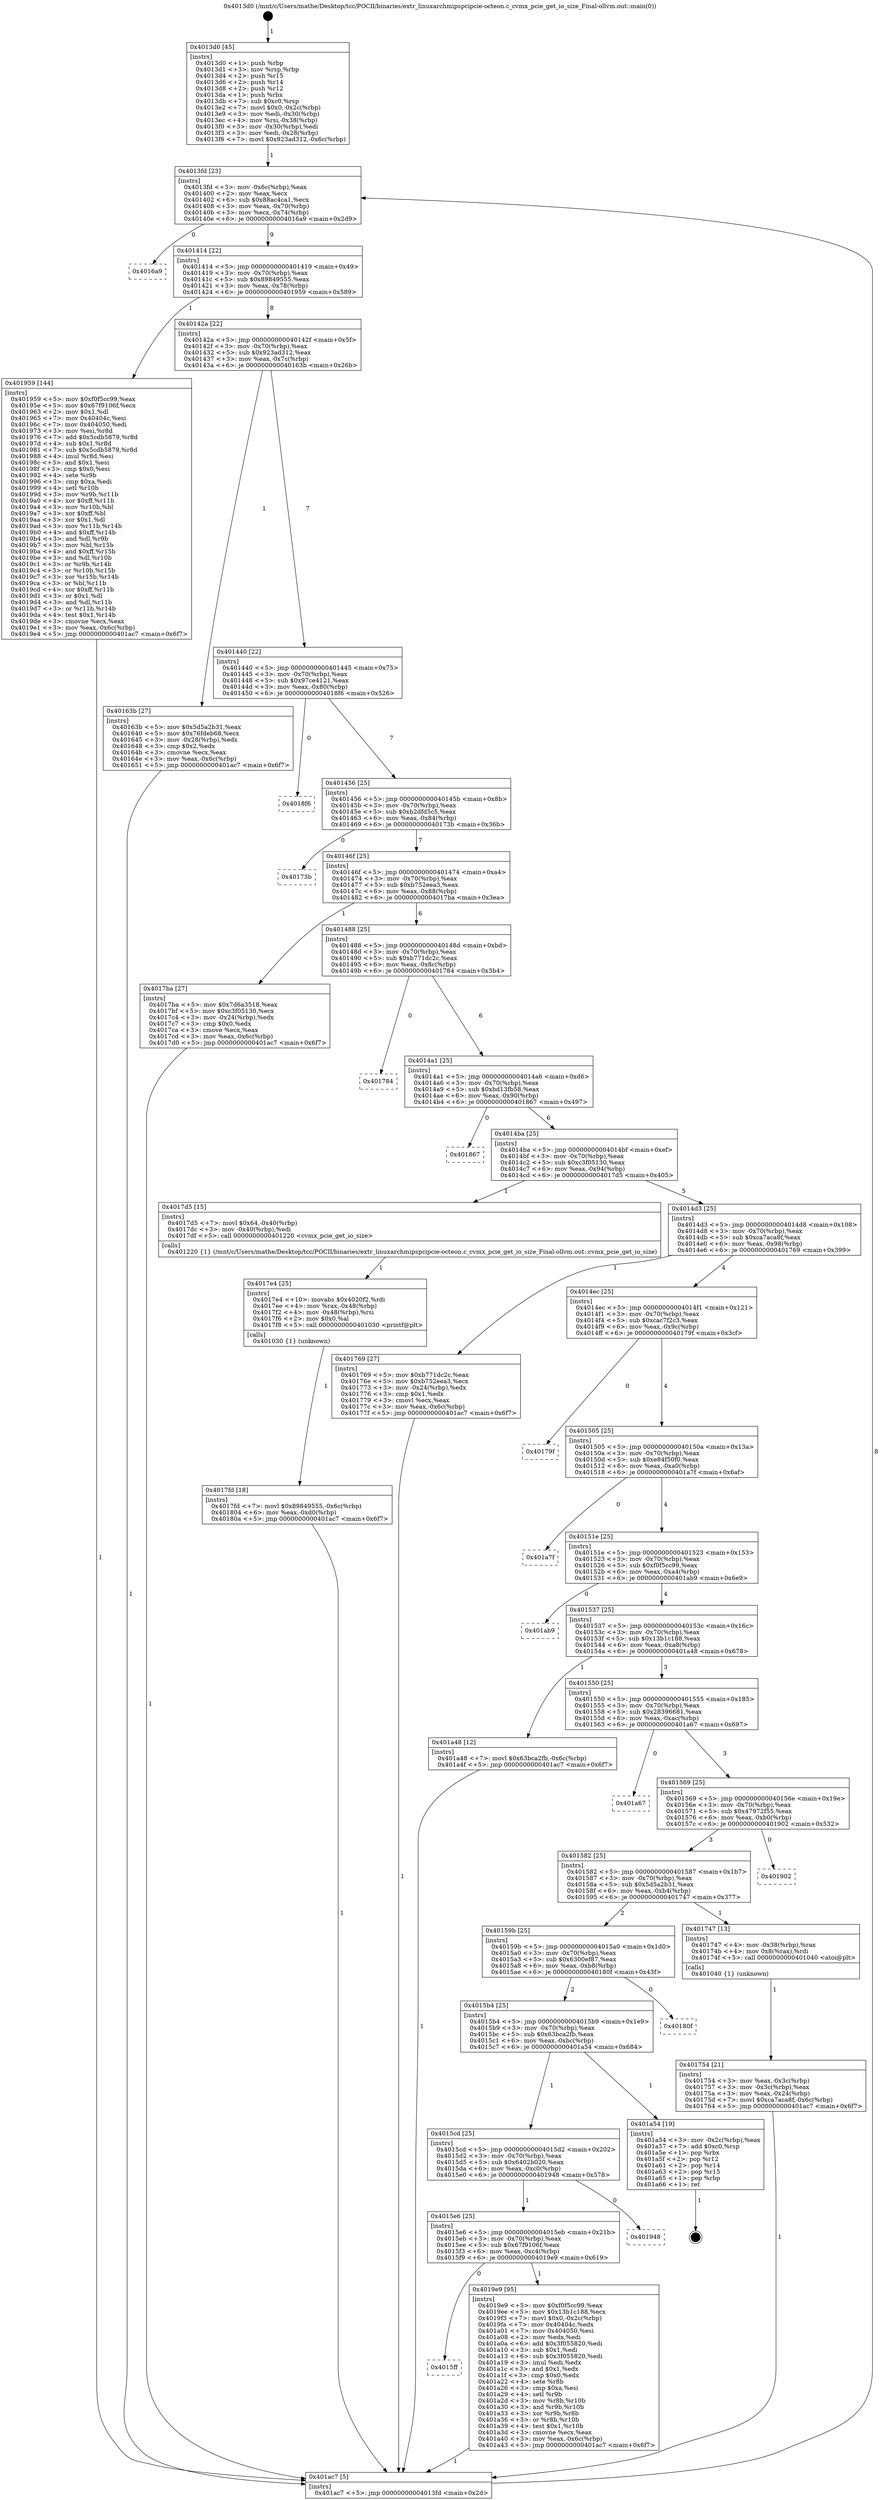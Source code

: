 digraph "0x4013d0" {
  label = "0x4013d0 (/mnt/c/Users/mathe/Desktop/tcc/POCII/binaries/extr_linuxarchmipspcipcie-octeon.c_cvmx_pcie_get_io_size_Final-ollvm.out::main(0))"
  labelloc = "t"
  node[shape=record]

  Entry [label="",width=0.3,height=0.3,shape=circle,fillcolor=black,style=filled]
  "0x4013fd" [label="{
     0x4013fd [23]\l
     | [instrs]\l
     &nbsp;&nbsp;0x4013fd \<+3\>: mov -0x6c(%rbp),%eax\l
     &nbsp;&nbsp;0x401400 \<+2\>: mov %eax,%ecx\l
     &nbsp;&nbsp;0x401402 \<+6\>: sub $0x88ac4ca1,%ecx\l
     &nbsp;&nbsp;0x401408 \<+3\>: mov %eax,-0x70(%rbp)\l
     &nbsp;&nbsp;0x40140b \<+3\>: mov %ecx,-0x74(%rbp)\l
     &nbsp;&nbsp;0x40140e \<+6\>: je 00000000004016a9 \<main+0x2d9\>\l
  }"]
  "0x4016a9" [label="{
     0x4016a9\l
  }", style=dashed]
  "0x401414" [label="{
     0x401414 [22]\l
     | [instrs]\l
     &nbsp;&nbsp;0x401414 \<+5\>: jmp 0000000000401419 \<main+0x49\>\l
     &nbsp;&nbsp;0x401419 \<+3\>: mov -0x70(%rbp),%eax\l
     &nbsp;&nbsp;0x40141c \<+5\>: sub $0x89849555,%eax\l
     &nbsp;&nbsp;0x401421 \<+3\>: mov %eax,-0x78(%rbp)\l
     &nbsp;&nbsp;0x401424 \<+6\>: je 0000000000401959 \<main+0x589\>\l
  }"]
  Exit [label="",width=0.3,height=0.3,shape=circle,fillcolor=black,style=filled,peripheries=2]
  "0x401959" [label="{
     0x401959 [144]\l
     | [instrs]\l
     &nbsp;&nbsp;0x401959 \<+5\>: mov $0xf0f5cc99,%eax\l
     &nbsp;&nbsp;0x40195e \<+5\>: mov $0x67f9106f,%ecx\l
     &nbsp;&nbsp;0x401963 \<+2\>: mov $0x1,%dl\l
     &nbsp;&nbsp;0x401965 \<+7\>: mov 0x40404c,%esi\l
     &nbsp;&nbsp;0x40196c \<+7\>: mov 0x404050,%edi\l
     &nbsp;&nbsp;0x401973 \<+3\>: mov %esi,%r8d\l
     &nbsp;&nbsp;0x401976 \<+7\>: add $0x5cdb5879,%r8d\l
     &nbsp;&nbsp;0x40197d \<+4\>: sub $0x1,%r8d\l
     &nbsp;&nbsp;0x401981 \<+7\>: sub $0x5cdb5879,%r8d\l
     &nbsp;&nbsp;0x401988 \<+4\>: imul %r8d,%esi\l
     &nbsp;&nbsp;0x40198c \<+3\>: and $0x1,%esi\l
     &nbsp;&nbsp;0x40198f \<+3\>: cmp $0x0,%esi\l
     &nbsp;&nbsp;0x401992 \<+4\>: sete %r9b\l
     &nbsp;&nbsp;0x401996 \<+3\>: cmp $0xa,%edi\l
     &nbsp;&nbsp;0x401999 \<+4\>: setl %r10b\l
     &nbsp;&nbsp;0x40199d \<+3\>: mov %r9b,%r11b\l
     &nbsp;&nbsp;0x4019a0 \<+4\>: xor $0xff,%r11b\l
     &nbsp;&nbsp;0x4019a4 \<+3\>: mov %r10b,%bl\l
     &nbsp;&nbsp;0x4019a7 \<+3\>: xor $0xff,%bl\l
     &nbsp;&nbsp;0x4019aa \<+3\>: xor $0x1,%dl\l
     &nbsp;&nbsp;0x4019ad \<+3\>: mov %r11b,%r14b\l
     &nbsp;&nbsp;0x4019b0 \<+4\>: and $0xff,%r14b\l
     &nbsp;&nbsp;0x4019b4 \<+3\>: and %dl,%r9b\l
     &nbsp;&nbsp;0x4019b7 \<+3\>: mov %bl,%r15b\l
     &nbsp;&nbsp;0x4019ba \<+4\>: and $0xff,%r15b\l
     &nbsp;&nbsp;0x4019be \<+3\>: and %dl,%r10b\l
     &nbsp;&nbsp;0x4019c1 \<+3\>: or %r9b,%r14b\l
     &nbsp;&nbsp;0x4019c4 \<+3\>: or %r10b,%r15b\l
     &nbsp;&nbsp;0x4019c7 \<+3\>: xor %r15b,%r14b\l
     &nbsp;&nbsp;0x4019ca \<+3\>: or %bl,%r11b\l
     &nbsp;&nbsp;0x4019cd \<+4\>: xor $0xff,%r11b\l
     &nbsp;&nbsp;0x4019d1 \<+3\>: or $0x1,%dl\l
     &nbsp;&nbsp;0x4019d4 \<+3\>: and %dl,%r11b\l
     &nbsp;&nbsp;0x4019d7 \<+3\>: or %r11b,%r14b\l
     &nbsp;&nbsp;0x4019da \<+4\>: test $0x1,%r14b\l
     &nbsp;&nbsp;0x4019de \<+3\>: cmovne %ecx,%eax\l
     &nbsp;&nbsp;0x4019e1 \<+3\>: mov %eax,-0x6c(%rbp)\l
     &nbsp;&nbsp;0x4019e4 \<+5\>: jmp 0000000000401ac7 \<main+0x6f7\>\l
  }"]
  "0x40142a" [label="{
     0x40142a [22]\l
     | [instrs]\l
     &nbsp;&nbsp;0x40142a \<+5\>: jmp 000000000040142f \<main+0x5f\>\l
     &nbsp;&nbsp;0x40142f \<+3\>: mov -0x70(%rbp),%eax\l
     &nbsp;&nbsp;0x401432 \<+5\>: sub $0x923ad312,%eax\l
     &nbsp;&nbsp;0x401437 \<+3\>: mov %eax,-0x7c(%rbp)\l
     &nbsp;&nbsp;0x40143a \<+6\>: je 000000000040163b \<main+0x26b\>\l
  }"]
  "0x4015ff" [label="{
     0x4015ff\l
  }", style=dashed]
  "0x40163b" [label="{
     0x40163b [27]\l
     | [instrs]\l
     &nbsp;&nbsp;0x40163b \<+5\>: mov $0x5d5a2b31,%eax\l
     &nbsp;&nbsp;0x401640 \<+5\>: mov $0x76fdeb68,%ecx\l
     &nbsp;&nbsp;0x401645 \<+3\>: mov -0x28(%rbp),%edx\l
     &nbsp;&nbsp;0x401648 \<+3\>: cmp $0x2,%edx\l
     &nbsp;&nbsp;0x40164b \<+3\>: cmovne %ecx,%eax\l
     &nbsp;&nbsp;0x40164e \<+3\>: mov %eax,-0x6c(%rbp)\l
     &nbsp;&nbsp;0x401651 \<+5\>: jmp 0000000000401ac7 \<main+0x6f7\>\l
  }"]
  "0x401440" [label="{
     0x401440 [22]\l
     | [instrs]\l
     &nbsp;&nbsp;0x401440 \<+5\>: jmp 0000000000401445 \<main+0x75\>\l
     &nbsp;&nbsp;0x401445 \<+3\>: mov -0x70(%rbp),%eax\l
     &nbsp;&nbsp;0x401448 \<+5\>: sub $0x97ce4121,%eax\l
     &nbsp;&nbsp;0x40144d \<+3\>: mov %eax,-0x80(%rbp)\l
     &nbsp;&nbsp;0x401450 \<+6\>: je 00000000004018f6 \<main+0x526\>\l
  }"]
  "0x401ac7" [label="{
     0x401ac7 [5]\l
     | [instrs]\l
     &nbsp;&nbsp;0x401ac7 \<+5\>: jmp 00000000004013fd \<main+0x2d\>\l
  }"]
  "0x4013d0" [label="{
     0x4013d0 [45]\l
     | [instrs]\l
     &nbsp;&nbsp;0x4013d0 \<+1\>: push %rbp\l
     &nbsp;&nbsp;0x4013d1 \<+3\>: mov %rsp,%rbp\l
     &nbsp;&nbsp;0x4013d4 \<+2\>: push %r15\l
     &nbsp;&nbsp;0x4013d6 \<+2\>: push %r14\l
     &nbsp;&nbsp;0x4013d8 \<+2\>: push %r12\l
     &nbsp;&nbsp;0x4013da \<+1\>: push %rbx\l
     &nbsp;&nbsp;0x4013db \<+7\>: sub $0xc0,%rsp\l
     &nbsp;&nbsp;0x4013e2 \<+7\>: movl $0x0,-0x2c(%rbp)\l
     &nbsp;&nbsp;0x4013e9 \<+3\>: mov %edi,-0x30(%rbp)\l
     &nbsp;&nbsp;0x4013ec \<+4\>: mov %rsi,-0x38(%rbp)\l
     &nbsp;&nbsp;0x4013f0 \<+3\>: mov -0x30(%rbp),%edi\l
     &nbsp;&nbsp;0x4013f3 \<+3\>: mov %edi,-0x28(%rbp)\l
     &nbsp;&nbsp;0x4013f6 \<+7\>: movl $0x923ad312,-0x6c(%rbp)\l
  }"]
  "0x4019e9" [label="{
     0x4019e9 [95]\l
     | [instrs]\l
     &nbsp;&nbsp;0x4019e9 \<+5\>: mov $0xf0f5cc99,%eax\l
     &nbsp;&nbsp;0x4019ee \<+5\>: mov $0x13b1c188,%ecx\l
     &nbsp;&nbsp;0x4019f3 \<+7\>: movl $0x0,-0x2c(%rbp)\l
     &nbsp;&nbsp;0x4019fa \<+7\>: mov 0x40404c,%edx\l
     &nbsp;&nbsp;0x401a01 \<+7\>: mov 0x404050,%esi\l
     &nbsp;&nbsp;0x401a08 \<+2\>: mov %edx,%edi\l
     &nbsp;&nbsp;0x401a0a \<+6\>: add $0x3f055820,%edi\l
     &nbsp;&nbsp;0x401a10 \<+3\>: sub $0x1,%edi\l
     &nbsp;&nbsp;0x401a13 \<+6\>: sub $0x3f055820,%edi\l
     &nbsp;&nbsp;0x401a19 \<+3\>: imul %edi,%edx\l
     &nbsp;&nbsp;0x401a1c \<+3\>: and $0x1,%edx\l
     &nbsp;&nbsp;0x401a1f \<+3\>: cmp $0x0,%edx\l
     &nbsp;&nbsp;0x401a22 \<+4\>: sete %r8b\l
     &nbsp;&nbsp;0x401a26 \<+3\>: cmp $0xa,%esi\l
     &nbsp;&nbsp;0x401a29 \<+4\>: setl %r9b\l
     &nbsp;&nbsp;0x401a2d \<+3\>: mov %r8b,%r10b\l
     &nbsp;&nbsp;0x401a30 \<+3\>: and %r9b,%r10b\l
     &nbsp;&nbsp;0x401a33 \<+3\>: xor %r9b,%r8b\l
     &nbsp;&nbsp;0x401a36 \<+3\>: or %r8b,%r10b\l
     &nbsp;&nbsp;0x401a39 \<+4\>: test $0x1,%r10b\l
     &nbsp;&nbsp;0x401a3d \<+3\>: cmovne %ecx,%eax\l
     &nbsp;&nbsp;0x401a40 \<+3\>: mov %eax,-0x6c(%rbp)\l
     &nbsp;&nbsp;0x401a43 \<+5\>: jmp 0000000000401ac7 \<main+0x6f7\>\l
  }"]
  "0x4018f6" [label="{
     0x4018f6\l
  }", style=dashed]
  "0x401456" [label="{
     0x401456 [25]\l
     | [instrs]\l
     &nbsp;&nbsp;0x401456 \<+5\>: jmp 000000000040145b \<main+0x8b\>\l
     &nbsp;&nbsp;0x40145b \<+3\>: mov -0x70(%rbp),%eax\l
     &nbsp;&nbsp;0x40145e \<+5\>: sub $0xb2dfd5c5,%eax\l
     &nbsp;&nbsp;0x401463 \<+6\>: mov %eax,-0x84(%rbp)\l
     &nbsp;&nbsp;0x401469 \<+6\>: je 000000000040173b \<main+0x36b\>\l
  }"]
  "0x4015e6" [label="{
     0x4015e6 [25]\l
     | [instrs]\l
     &nbsp;&nbsp;0x4015e6 \<+5\>: jmp 00000000004015eb \<main+0x21b\>\l
     &nbsp;&nbsp;0x4015eb \<+3\>: mov -0x70(%rbp),%eax\l
     &nbsp;&nbsp;0x4015ee \<+5\>: sub $0x67f9106f,%eax\l
     &nbsp;&nbsp;0x4015f3 \<+6\>: mov %eax,-0xc4(%rbp)\l
     &nbsp;&nbsp;0x4015f9 \<+6\>: je 00000000004019e9 \<main+0x619\>\l
  }"]
  "0x40173b" [label="{
     0x40173b\l
  }", style=dashed]
  "0x40146f" [label="{
     0x40146f [25]\l
     | [instrs]\l
     &nbsp;&nbsp;0x40146f \<+5\>: jmp 0000000000401474 \<main+0xa4\>\l
     &nbsp;&nbsp;0x401474 \<+3\>: mov -0x70(%rbp),%eax\l
     &nbsp;&nbsp;0x401477 \<+5\>: sub $0xb752eea3,%eax\l
     &nbsp;&nbsp;0x40147c \<+6\>: mov %eax,-0x88(%rbp)\l
     &nbsp;&nbsp;0x401482 \<+6\>: je 00000000004017ba \<main+0x3ea\>\l
  }"]
  "0x401948" [label="{
     0x401948\l
  }", style=dashed]
  "0x4017ba" [label="{
     0x4017ba [27]\l
     | [instrs]\l
     &nbsp;&nbsp;0x4017ba \<+5\>: mov $0x7d6a3518,%eax\l
     &nbsp;&nbsp;0x4017bf \<+5\>: mov $0xc3f05130,%ecx\l
     &nbsp;&nbsp;0x4017c4 \<+3\>: mov -0x24(%rbp),%edx\l
     &nbsp;&nbsp;0x4017c7 \<+3\>: cmp $0x0,%edx\l
     &nbsp;&nbsp;0x4017ca \<+3\>: cmove %ecx,%eax\l
     &nbsp;&nbsp;0x4017cd \<+3\>: mov %eax,-0x6c(%rbp)\l
     &nbsp;&nbsp;0x4017d0 \<+5\>: jmp 0000000000401ac7 \<main+0x6f7\>\l
  }"]
  "0x401488" [label="{
     0x401488 [25]\l
     | [instrs]\l
     &nbsp;&nbsp;0x401488 \<+5\>: jmp 000000000040148d \<main+0xbd\>\l
     &nbsp;&nbsp;0x40148d \<+3\>: mov -0x70(%rbp),%eax\l
     &nbsp;&nbsp;0x401490 \<+5\>: sub $0xb771dc2c,%eax\l
     &nbsp;&nbsp;0x401495 \<+6\>: mov %eax,-0x8c(%rbp)\l
     &nbsp;&nbsp;0x40149b \<+6\>: je 0000000000401784 \<main+0x3b4\>\l
  }"]
  "0x4015cd" [label="{
     0x4015cd [25]\l
     | [instrs]\l
     &nbsp;&nbsp;0x4015cd \<+5\>: jmp 00000000004015d2 \<main+0x202\>\l
     &nbsp;&nbsp;0x4015d2 \<+3\>: mov -0x70(%rbp),%eax\l
     &nbsp;&nbsp;0x4015d5 \<+5\>: sub $0x6402b020,%eax\l
     &nbsp;&nbsp;0x4015da \<+6\>: mov %eax,-0xc0(%rbp)\l
     &nbsp;&nbsp;0x4015e0 \<+6\>: je 0000000000401948 \<main+0x578\>\l
  }"]
  "0x401784" [label="{
     0x401784\l
  }", style=dashed]
  "0x4014a1" [label="{
     0x4014a1 [25]\l
     | [instrs]\l
     &nbsp;&nbsp;0x4014a1 \<+5\>: jmp 00000000004014a6 \<main+0xd6\>\l
     &nbsp;&nbsp;0x4014a6 \<+3\>: mov -0x70(%rbp),%eax\l
     &nbsp;&nbsp;0x4014a9 \<+5\>: sub $0xbd13fb58,%eax\l
     &nbsp;&nbsp;0x4014ae \<+6\>: mov %eax,-0x90(%rbp)\l
     &nbsp;&nbsp;0x4014b4 \<+6\>: je 0000000000401867 \<main+0x497\>\l
  }"]
  "0x401a54" [label="{
     0x401a54 [19]\l
     | [instrs]\l
     &nbsp;&nbsp;0x401a54 \<+3\>: mov -0x2c(%rbp),%eax\l
     &nbsp;&nbsp;0x401a57 \<+7\>: add $0xc0,%rsp\l
     &nbsp;&nbsp;0x401a5e \<+1\>: pop %rbx\l
     &nbsp;&nbsp;0x401a5f \<+2\>: pop %r12\l
     &nbsp;&nbsp;0x401a61 \<+2\>: pop %r14\l
     &nbsp;&nbsp;0x401a63 \<+2\>: pop %r15\l
     &nbsp;&nbsp;0x401a65 \<+1\>: pop %rbp\l
     &nbsp;&nbsp;0x401a66 \<+1\>: ret\l
  }"]
  "0x401867" [label="{
     0x401867\l
  }", style=dashed]
  "0x4014ba" [label="{
     0x4014ba [25]\l
     | [instrs]\l
     &nbsp;&nbsp;0x4014ba \<+5\>: jmp 00000000004014bf \<main+0xef\>\l
     &nbsp;&nbsp;0x4014bf \<+3\>: mov -0x70(%rbp),%eax\l
     &nbsp;&nbsp;0x4014c2 \<+5\>: sub $0xc3f05130,%eax\l
     &nbsp;&nbsp;0x4014c7 \<+6\>: mov %eax,-0x94(%rbp)\l
     &nbsp;&nbsp;0x4014cd \<+6\>: je 00000000004017d5 \<main+0x405\>\l
  }"]
  "0x4015b4" [label="{
     0x4015b4 [25]\l
     | [instrs]\l
     &nbsp;&nbsp;0x4015b4 \<+5\>: jmp 00000000004015b9 \<main+0x1e9\>\l
     &nbsp;&nbsp;0x4015b9 \<+3\>: mov -0x70(%rbp),%eax\l
     &nbsp;&nbsp;0x4015bc \<+5\>: sub $0x63bca2fb,%eax\l
     &nbsp;&nbsp;0x4015c1 \<+6\>: mov %eax,-0xbc(%rbp)\l
     &nbsp;&nbsp;0x4015c7 \<+6\>: je 0000000000401a54 \<main+0x684\>\l
  }"]
  "0x4017d5" [label="{
     0x4017d5 [15]\l
     | [instrs]\l
     &nbsp;&nbsp;0x4017d5 \<+7\>: movl $0x64,-0x40(%rbp)\l
     &nbsp;&nbsp;0x4017dc \<+3\>: mov -0x40(%rbp),%edi\l
     &nbsp;&nbsp;0x4017df \<+5\>: call 0000000000401220 \<cvmx_pcie_get_io_size\>\l
     | [calls]\l
     &nbsp;&nbsp;0x401220 \{1\} (/mnt/c/Users/mathe/Desktop/tcc/POCII/binaries/extr_linuxarchmipspcipcie-octeon.c_cvmx_pcie_get_io_size_Final-ollvm.out::cvmx_pcie_get_io_size)\l
  }"]
  "0x4014d3" [label="{
     0x4014d3 [25]\l
     | [instrs]\l
     &nbsp;&nbsp;0x4014d3 \<+5\>: jmp 00000000004014d8 \<main+0x108\>\l
     &nbsp;&nbsp;0x4014d8 \<+3\>: mov -0x70(%rbp),%eax\l
     &nbsp;&nbsp;0x4014db \<+5\>: sub $0xca7aca8f,%eax\l
     &nbsp;&nbsp;0x4014e0 \<+6\>: mov %eax,-0x98(%rbp)\l
     &nbsp;&nbsp;0x4014e6 \<+6\>: je 0000000000401769 \<main+0x399\>\l
  }"]
  "0x40180f" [label="{
     0x40180f\l
  }", style=dashed]
  "0x401769" [label="{
     0x401769 [27]\l
     | [instrs]\l
     &nbsp;&nbsp;0x401769 \<+5\>: mov $0xb771dc2c,%eax\l
     &nbsp;&nbsp;0x40176e \<+5\>: mov $0xb752eea3,%ecx\l
     &nbsp;&nbsp;0x401773 \<+3\>: mov -0x24(%rbp),%edx\l
     &nbsp;&nbsp;0x401776 \<+3\>: cmp $0x1,%edx\l
     &nbsp;&nbsp;0x401779 \<+3\>: cmovl %ecx,%eax\l
     &nbsp;&nbsp;0x40177c \<+3\>: mov %eax,-0x6c(%rbp)\l
     &nbsp;&nbsp;0x40177f \<+5\>: jmp 0000000000401ac7 \<main+0x6f7\>\l
  }"]
  "0x4014ec" [label="{
     0x4014ec [25]\l
     | [instrs]\l
     &nbsp;&nbsp;0x4014ec \<+5\>: jmp 00000000004014f1 \<main+0x121\>\l
     &nbsp;&nbsp;0x4014f1 \<+3\>: mov -0x70(%rbp),%eax\l
     &nbsp;&nbsp;0x4014f4 \<+5\>: sub $0xcac7f2c3,%eax\l
     &nbsp;&nbsp;0x4014f9 \<+6\>: mov %eax,-0x9c(%rbp)\l
     &nbsp;&nbsp;0x4014ff \<+6\>: je 000000000040179f \<main+0x3cf\>\l
  }"]
  "0x4017fd" [label="{
     0x4017fd [18]\l
     | [instrs]\l
     &nbsp;&nbsp;0x4017fd \<+7\>: movl $0x89849555,-0x6c(%rbp)\l
     &nbsp;&nbsp;0x401804 \<+6\>: mov %eax,-0xd0(%rbp)\l
     &nbsp;&nbsp;0x40180a \<+5\>: jmp 0000000000401ac7 \<main+0x6f7\>\l
  }"]
  "0x40179f" [label="{
     0x40179f\l
  }", style=dashed]
  "0x401505" [label="{
     0x401505 [25]\l
     | [instrs]\l
     &nbsp;&nbsp;0x401505 \<+5\>: jmp 000000000040150a \<main+0x13a\>\l
     &nbsp;&nbsp;0x40150a \<+3\>: mov -0x70(%rbp),%eax\l
     &nbsp;&nbsp;0x40150d \<+5\>: sub $0xe84f50f0,%eax\l
     &nbsp;&nbsp;0x401512 \<+6\>: mov %eax,-0xa0(%rbp)\l
     &nbsp;&nbsp;0x401518 \<+6\>: je 0000000000401a7f \<main+0x6af\>\l
  }"]
  "0x4017e4" [label="{
     0x4017e4 [25]\l
     | [instrs]\l
     &nbsp;&nbsp;0x4017e4 \<+10\>: movabs $0x4020f2,%rdi\l
     &nbsp;&nbsp;0x4017ee \<+4\>: mov %rax,-0x48(%rbp)\l
     &nbsp;&nbsp;0x4017f2 \<+4\>: mov -0x48(%rbp),%rsi\l
     &nbsp;&nbsp;0x4017f6 \<+2\>: mov $0x0,%al\l
     &nbsp;&nbsp;0x4017f8 \<+5\>: call 0000000000401030 \<printf@plt\>\l
     | [calls]\l
     &nbsp;&nbsp;0x401030 \{1\} (unknown)\l
  }"]
  "0x401a7f" [label="{
     0x401a7f\l
  }", style=dashed]
  "0x40151e" [label="{
     0x40151e [25]\l
     | [instrs]\l
     &nbsp;&nbsp;0x40151e \<+5\>: jmp 0000000000401523 \<main+0x153\>\l
     &nbsp;&nbsp;0x401523 \<+3\>: mov -0x70(%rbp),%eax\l
     &nbsp;&nbsp;0x401526 \<+5\>: sub $0xf0f5cc99,%eax\l
     &nbsp;&nbsp;0x40152b \<+6\>: mov %eax,-0xa4(%rbp)\l
     &nbsp;&nbsp;0x401531 \<+6\>: je 0000000000401ab9 \<main+0x6e9\>\l
  }"]
  "0x401754" [label="{
     0x401754 [21]\l
     | [instrs]\l
     &nbsp;&nbsp;0x401754 \<+3\>: mov %eax,-0x3c(%rbp)\l
     &nbsp;&nbsp;0x401757 \<+3\>: mov -0x3c(%rbp),%eax\l
     &nbsp;&nbsp;0x40175a \<+3\>: mov %eax,-0x24(%rbp)\l
     &nbsp;&nbsp;0x40175d \<+7\>: movl $0xca7aca8f,-0x6c(%rbp)\l
     &nbsp;&nbsp;0x401764 \<+5\>: jmp 0000000000401ac7 \<main+0x6f7\>\l
  }"]
  "0x401ab9" [label="{
     0x401ab9\l
  }", style=dashed]
  "0x401537" [label="{
     0x401537 [25]\l
     | [instrs]\l
     &nbsp;&nbsp;0x401537 \<+5\>: jmp 000000000040153c \<main+0x16c\>\l
     &nbsp;&nbsp;0x40153c \<+3\>: mov -0x70(%rbp),%eax\l
     &nbsp;&nbsp;0x40153f \<+5\>: sub $0x13b1c188,%eax\l
     &nbsp;&nbsp;0x401544 \<+6\>: mov %eax,-0xa8(%rbp)\l
     &nbsp;&nbsp;0x40154a \<+6\>: je 0000000000401a48 \<main+0x678\>\l
  }"]
  "0x40159b" [label="{
     0x40159b [25]\l
     | [instrs]\l
     &nbsp;&nbsp;0x40159b \<+5\>: jmp 00000000004015a0 \<main+0x1d0\>\l
     &nbsp;&nbsp;0x4015a0 \<+3\>: mov -0x70(%rbp),%eax\l
     &nbsp;&nbsp;0x4015a3 \<+5\>: sub $0x6300ef87,%eax\l
     &nbsp;&nbsp;0x4015a8 \<+6\>: mov %eax,-0xb8(%rbp)\l
     &nbsp;&nbsp;0x4015ae \<+6\>: je 000000000040180f \<main+0x43f\>\l
  }"]
  "0x401a48" [label="{
     0x401a48 [12]\l
     | [instrs]\l
     &nbsp;&nbsp;0x401a48 \<+7\>: movl $0x63bca2fb,-0x6c(%rbp)\l
     &nbsp;&nbsp;0x401a4f \<+5\>: jmp 0000000000401ac7 \<main+0x6f7\>\l
  }"]
  "0x401550" [label="{
     0x401550 [25]\l
     | [instrs]\l
     &nbsp;&nbsp;0x401550 \<+5\>: jmp 0000000000401555 \<main+0x185\>\l
     &nbsp;&nbsp;0x401555 \<+3\>: mov -0x70(%rbp),%eax\l
     &nbsp;&nbsp;0x401558 \<+5\>: sub $0x28396681,%eax\l
     &nbsp;&nbsp;0x40155d \<+6\>: mov %eax,-0xac(%rbp)\l
     &nbsp;&nbsp;0x401563 \<+6\>: je 0000000000401a67 \<main+0x697\>\l
  }"]
  "0x401747" [label="{
     0x401747 [13]\l
     | [instrs]\l
     &nbsp;&nbsp;0x401747 \<+4\>: mov -0x38(%rbp),%rax\l
     &nbsp;&nbsp;0x40174b \<+4\>: mov 0x8(%rax),%rdi\l
     &nbsp;&nbsp;0x40174f \<+5\>: call 0000000000401040 \<atoi@plt\>\l
     | [calls]\l
     &nbsp;&nbsp;0x401040 \{1\} (unknown)\l
  }"]
  "0x401a67" [label="{
     0x401a67\l
  }", style=dashed]
  "0x401569" [label="{
     0x401569 [25]\l
     | [instrs]\l
     &nbsp;&nbsp;0x401569 \<+5\>: jmp 000000000040156e \<main+0x19e\>\l
     &nbsp;&nbsp;0x40156e \<+3\>: mov -0x70(%rbp),%eax\l
     &nbsp;&nbsp;0x401571 \<+5\>: sub $0x47972f55,%eax\l
     &nbsp;&nbsp;0x401576 \<+6\>: mov %eax,-0xb0(%rbp)\l
     &nbsp;&nbsp;0x40157c \<+6\>: je 0000000000401902 \<main+0x532\>\l
  }"]
  "0x401582" [label="{
     0x401582 [25]\l
     | [instrs]\l
     &nbsp;&nbsp;0x401582 \<+5\>: jmp 0000000000401587 \<main+0x1b7\>\l
     &nbsp;&nbsp;0x401587 \<+3\>: mov -0x70(%rbp),%eax\l
     &nbsp;&nbsp;0x40158a \<+5\>: sub $0x5d5a2b31,%eax\l
     &nbsp;&nbsp;0x40158f \<+6\>: mov %eax,-0xb4(%rbp)\l
     &nbsp;&nbsp;0x401595 \<+6\>: je 0000000000401747 \<main+0x377\>\l
  }"]
  "0x401902" [label="{
     0x401902\l
  }", style=dashed]
  Entry -> "0x4013d0" [label=" 1"]
  "0x4013fd" -> "0x4016a9" [label=" 0"]
  "0x4013fd" -> "0x401414" [label=" 9"]
  "0x401a54" -> Exit [label=" 1"]
  "0x401414" -> "0x401959" [label=" 1"]
  "0x401414" -> "0x40142a" [label=" 8"]
  "0x401a48" -> "0x401ac7" [label=" 1"]
  "0x40142a" -> "0x40163b" [label=" 1"]
  "0x40142a" -> "0x401440" [label=" 7"]
  "0x40163b" -> "0x401ac7" [label=" 1"]
  "0x4013d0" -> "0x4013fd" [label=" 1"]
  "0x401ac7" -> "0x4013fd" [label=" 8"]
  "0x4019e9" -> "0x401ac7" [label=" 1"]
  "0x401440" -> "0x4018f6" [label=" 0"]
  "0x401440" -> "0x401456" [label=" 7"]
  "0x4015e6" -> "0x4015ff" [label=" 0"]
  "0x401456" -> "0x40173b" [label=" 0"]
  "0x401456" -> "0x40146f" [label=" 7"]
  "0x4015e6" -> "0x4019e9" [label=" 1"]
  "0x40146f" -> "0x4017ba" [label=" 1"]
  "0x40146f" -> "0x401488" [label=" 6"]
  "0x4015cd" -> "0x4015e6" [label=" 1"]
  "0x401488" -> "0x401784" [label=" 0"]
  "0x401488" -> "0x4014a1" [label=" 6"]
  "0x4015cd" -> "0x401948" [label=" 0"]
  "0x4014a1" -> "0x401867" [label=" 0"]
  "0x4014a1" -> "0x4014ba" [label=" 6"]
  "0x4015b4" -> "0x4015cd" [label=" 1"]
  "0x4014ba" -> "0x4017d5" [label=" 1"]
  "0x4014ba" -> "0x4014d3" [label=" 5"]
  "0x4015b4" -> "0x401a54" [label=" 1"]
  "0x4014d3" -> "0x401769" [label=" 1"]
  "0x4014d3" -> "0x4014ec" [label=" 4"]
  "0x40159b" -> "0x4015b4" [label=" 2"]
  "0x4014ec" -> "0x40179f" [label=" 0"]
  "0x4014ec" -> "0x401505" [label=" 4"]
  "0x40159b" -> "0x40180f" [label=" 0"]
  "0x401505" -> "0x401a7f" [label=" 0"]
  "0x401505" -> "0x40151e" [label=" 4"]
  "0x401959" -> "0x401ac7" [label=" 1"]
  "0x40151e" -> "0x401ab9" [label=" 0"]
  "0x40151e" -> "0x401537" [label=" 4"]
  "0x4017fd" -> "0x401ac7" [label=" 1"]
  "0x401537" -> "0x401a48" [label=" 1"]
  "0x401537" -> "0x401550" [label=" 3"]
  "0x4017e4" -> "0x4017fd" [label=" 1"]
  "0x401550" -> "0x401a67" [label=" 0"]
  "0x401550" -> "0x401569" [label=" 3"]
  "0x4017d5" -> "0x4017e4" [label=" 1"]
  "0x401569" -> "0x401902" [label=" 0"]
  "0x401569" -> "0x401582" [label=" 3"]
  "0x4017ba" -> "0x401ac7" [label=" 1"]
  "0x401582" -> "0x401747" [label=" 1"]
  "0x401582" -> "0x40159b" [label=" 2"]
  "0x401747" -> "0x401754" [label=" 1"]
  "0x401754" -> "0x401ac7" [label=" 1"]
  "0x401769" -> "0x401ac7" [label=" 1"]
}
